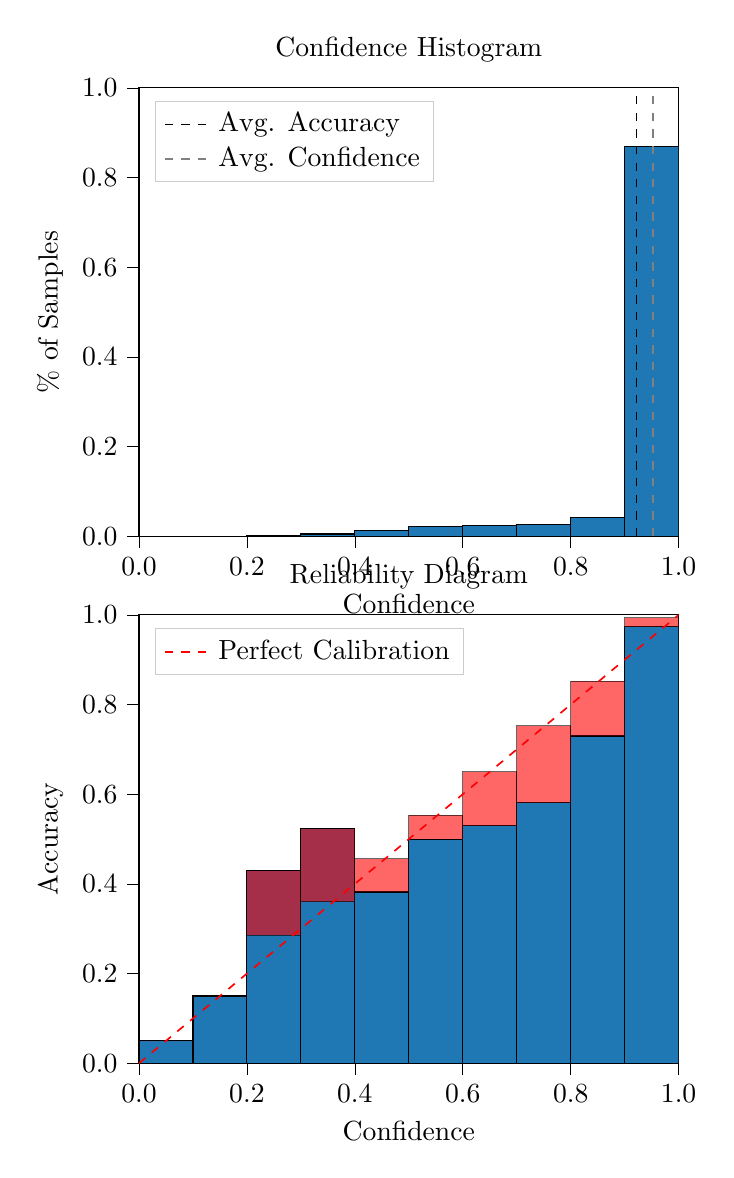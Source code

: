 % This file was created by tikzplotlib v0.9.8.
\begin{tikzpicture}

\definecolor{color0}{rgb}{0.122,0.467,0.706}

\begin{groupplot}[group style={group size=1 by 2}]
\nextgroupplot[
legend cell align={left},
legend style={
  fill opacity=0.8,
  draw opacity=1,
  text opacity=1,
  at={(0.03,0.97)},
  anchor=north west,
  draw=white!80!black
},
tick align=outside,
tick pos=left,
title={Confidence Histogram},
x grid style={white!69.02!black},
xlabel={Confidence},
xmin=0, xmax=1,
xtick style={color=black},
xtick={0,0.2,0.4,0.6,0.8,1},
xticklabels={0.0,0.2,0.4,0.6,0.8,1.0},
y grid style={white!69.02!black},
ylabel={\% of Samples},
ymin=0, ymax=1,
ytick style={color=black},
ytick={0,0.2,0.4,0.6,0.8,1},
yticklabels={0.0,0.2,0.4,0.6,0.8,1.0}
]
\draw[draw=black,fill=color0] (axis cs:-6.939e-18,0) rectangle (axis cs:0.1,0);
\draw[draw=black,fill=color0] (axis cs:0.1,0) rectangle (axis cs:0.2,0);
\draw[draw=black,fill=color0] (axis cs:0.2,0) rectangle (axis cs:0.3,0.001);
\draw[draw=black,fill=color0] (axis cs:0.3,0) rectangle (axis cs:0.4,0.005);
\draw[draw=black,fill=color0] (axis cs:0.4,0) rectangle (axis cs:0.5,0.013);
\draw[draw=black,fill=color0] (axis cs:0.5,0) rectangle (axis cs:0.6,0.021);
\draw[draw=black,fill=color0] (axis cs:0.6,0) rectangle (axis cs:0.7,0.023);
\draw[draw=black,fill=color0] (axis cs:0.7,0) rectangle (axis cs:0.8,0.026);
\draw[draw=black,fill=color0] (axis cs:0.8,0) rectangle (axis cs:0.9,0.042);
\draw[draw=black,fill=color0] (axis cs:0.9,0) rectangle (axis cs:1,0.869);
\addplot [semithick, black, dashed]
table {%
0.922 0
0.922 1
};
\addlegendentry{Avg. Accuracy}
\addplot [semithick, white!50.196!black, dashed]
table {%
0.953 0
0.953 1
};
\addlegendentry{Avg. Confidence}

\nextgroupplot[
legend cell align={left},
legend style={
  fill opacity=0.8,
  draw opacity=1,
  text opacity=1,
  at={(0.03,0.97)},
  anchor=north west,
  draw=white!80!black
},
tick align=outside,
tick pos=left,
title={Reliability Diagram},
x grid style={white!69.02!black},
xlabel={Confidence},
xmin=0, xmax=1,
xtick style={color=black},
xtick={0,0.2,0.4,0.6,0.8,1},
xticklabels={0.0,0.2,0.4,0.6,0.8,1.0},
y grid style={white!69.02!black},
ylabel={Accuracy},
ymin=0, ymax=1,
ytick style={color=black},
ytick={0,0.2,0.4,0.6,0.8,1},
yticklabels={0.0,0.2,0.4,0.6,0.8,1.0}
]
\draw[draw=black,fill=color0] (axis cs:-6.939e-18,0) rectangle (axis cs:0.1,0.05);
\draw[draw=black,fill=color0] (axis cs:0.1,0) rectangle (axis cs:0.2,0.15);
\draw[draw=black,fill=color0] (axis cs:0.2,0) rectangle (axis cs:0.3,0.429);
\draw[draw=black,fill=color0] (axis cs:0.3,0) rectangle (axis cs:0.4,0.523);
\draw[draw=black,fill=color0] (axis cs:0.4,0) rectangle (axis cs:0.5,0.382);
\draw[draw=black,fill=color0] (axis cs:0.5,0) rectangle (axis cs:0.6,0.5);
\draw[draw=black,fill=color0] (axis cs:0.6,0) rectangle (axis cs:0.7,0.53);
\draw[draw=black,fill=color0] (axis cs:0.7,0) rectangle (axis cs:0.8,0.581);
\draw[draw=black,fill=color0] (axis cs:0.8,0) rectangle (axis cs:0.9,0.73);
\draw[draw=black,fill=color0] (axis cs:0.9,0) rectangle (axis cs:1,0.974);
\draw[draw=black,fill=red,opacity=0.6] (axis cs:-6.939e-18,0.05) rectangle (axis cs:0.1,0.05);
\draw[draw=black,fill=red,opacity=0.6] (axis cs:0.1,0.15) rectangle (axis cs:0.2,0.15);
\draw[draw=black,fill=red,opacity=0.6] (axis cs:0.2,0.429) rectangle (axis cs:0.3,0.285);
\draw[draw=black,fill=red,opacity=0.6] (axis cs:0.3,0.523) rectangle (axis cs:0.4,0.36);
\draw[draw=black,fill=red,opacity=0.6] (axis cs:0.4,0.382) rectangle (axis cs:0.5,0.456);
\draw[draw=black,fill=red,opacity=0.6] (axis cs:0.5,0.5) rectangle (axis cs:0.6,0.553);
\draw[draw=black,fill=red,opacity=0.6] (axis cs:0.6,0.53) rectangle (axis cs:0.7,0.65);
\draw[draw=black,fill=red,opacity=0.6] (axis cs:0.7,0.581) rectangle (axis cs:0.8,0.753);
\draw[draw=black,fill=red,opacity=0.6] (axis cs:0.8,0.73) rectangle (axis cs:0.9,0.852);
\draw[draw=black,fill=red,opacity=0.6] (axis cs:0.9,0.974) rectangle (axis cs:1,0.994);
\addplot [semithick, red, dashed]
table {%
0 0
1 1
};
\addlegendentry{Perfect Calibration}
\end{groupplot}

\end{tikzpicture}
